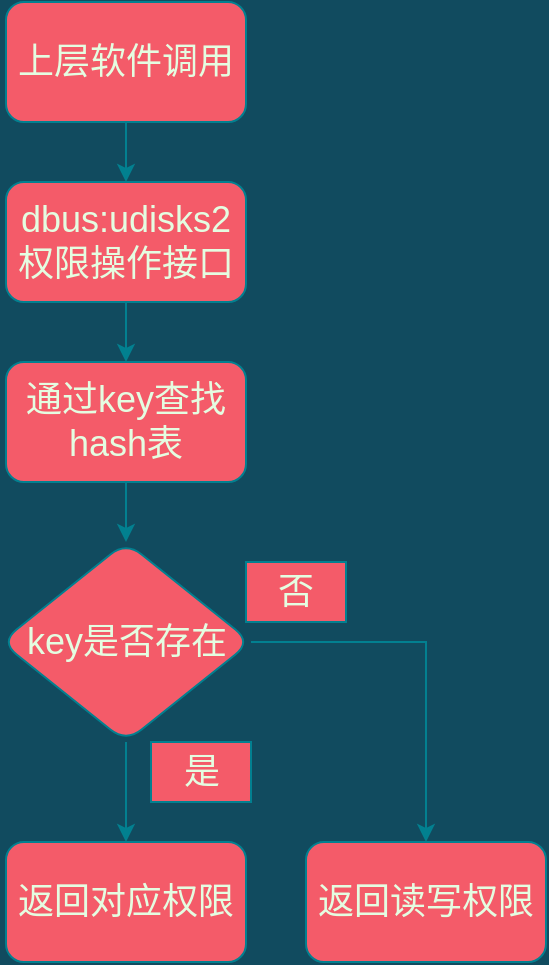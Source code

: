 <mxfile version="14.9.6" type="github">
  <diagram id="9V9uFCQP57_ZDp0LaVwa" name="Page-1">
    <mxGraphModel dx="1626" dy="856" grid="1" gridSize="10" guides="1" tooltips="1" connect="1" arrows="1" fold="1" page="1" pageScale="1" pageWidth="827" pageHeight="1169" background="#114B5F" math="0" shadow="0">
      <root>
        <mxCell id="0" />
        <mxCell id="1" parent="0" />
        <mxCell id="cQAIVyy3OW15eO10RW-g-20" value="" style="edgeStyle=orthogonalEdgeStyle;curved=0;rounded=1;sketch=0;orthogonalLoop=1;jettySize=auto;html=1;fontColor=#E4FDE1;strokeColor=#028090;fillColor=#F45B69;" edge="1" parent="1" source="cQAIVyy3OW15eO10RW-g-1" target="cQAIVyy3OW15eO10RW-g-2">
          <mxGeometry relative="1" as="geometry" />
        </mxCell>
        <mxCell id="cQAIVyy3OW15eO10RW-g-1" value="&lt;font style=&quot;font-size: 18px&quot;&gt;上层软件调用&lt;/font&gt;" style="rounded=1;whiteSpace=wrap;html=1;fillColor=#F45B69;strokeColor=#028090;fontColor=#E4FDE1;" vertex="1" parent="1">
          <mxGeometry x="120" y="250" width="120" height="60" as="geometry" />
        </mxCell>
        <mxCell id="cQAIVyy3OW15eO10RW-g-21" value="" style="edgeStyle=orthogonalEdgeStyle;curved=0;rounded=1;sketch=0;orthogonalLoop=1;jettySize=auto;html=1;fontColor=#E4FDE1;strokeColor=#028090;fillColor=#F45B69;" edge="1" parent="1" source="cQAIVyy3OW15eO10RW-g-2" target="cQAIVyy3OW15eO10RW-g-9">
          <mxGeometry relative="1" as="geometry" />
        </mxCell>
        <mxCell id="cQAIVyy3OW15eO10RW-g-2" value="&lt;span style=&quot;font-size: 18px&quot;&gt;dbus:udisks2权限操作接口&lt;/span&gt;" style="whiteSpace=wrap;html=1;rounded=1;fillColor=#F45B69;strokeColor=#028090;fontColor=#E4FDE1;" vertex="1" parent="1">
          <mxGeometry x="120" y="340" width="120" height="60" as="geometry" />
        </mxCell>
        <mxCell id="cQAIVyy3OW15eO10RW-g-12" value="" style="edgeStyle=orthogonalEdgeStyle;rounded=0;orthogonalLoop=1;jettySize=auto;html=1;strokeColor=#028090;fontColor=#E4FDE1;labelBackgroundColor=#114B5F;" edge="1" parent="1" source="cQAIVyy3OW15eO10RW-g-9" target="cQAIVyy3OW15eO10RW-g-11">
          <mxGeometry relative="1" as="geometry" />
        </mxCell>
        <mxCell id="cQAIVyy3OW15eO10RW-g-9" value="&lt;span style=&quot;font-size: 18px&quot;&gt;通过key查找hash表&lt;/span&gt;" style="whiteSpace=wrap;html=1;rounded=1;fillColor=#F45B69;strokeColor=#028090;fontColor=#E4FDE1;" vertex="1" parent="1">
          <mxGeometry x="120" y="430" width="120" height="60" as="geometry" />
        </mxCell>
        <mxCell id="cQAIVyy3OW15eO10RW-g-14" value="" style="edgeStyle=orthogonalEdgeStyle;rounded=0;orthogonalLoop=1;jettySize=auto;html=1;strokeColor=#028090;fontColor=#E4FDE1;labelBackgroundColor=#114B5F;" edge="1" parent="1" source="cQAIVyy3OW15eO10RW-g-11" target="cQAIVyy3OW15eO10RW-g-13">
          <mxGeometry relative="1" as="geometry" />
        </mxCell>
        <mxCell id="cQAIVyy3OW15eO10RW-g-16" value="" style="edgeStyle=orthogonalEdgeStyle;rounded=0;orthogonalLoop=1;jettySize=auto;html=1;strokeColor=#028090;fontColor=#E4FDE1;labelBackgroundColor=#114B5F;" edge="1" parent="1" source="cQAIVyy3OW15eO10RW-g-11" target="cQAIVyy3OW15eO10RW-g-15">
          <mxGeometry relative="1" as="geometry" />
        </mxCell>
        <mxCell id="cQAIVyy3OW15eO10RW-g-11" value="&lt;font style=&quot;font-size: 18px&quot;&gt;key是否存在&lt;/font&gt;" style="rhombus;whiteSpace=wrap;html=1;rounded=1;fillColor=#F45B69;strokeColor=#028090;fontColor=#E4FDE1;" vertex="1" parent="1">
          <mxGeometry x="117.5" y="520" width="125" height="100" as="geometry" />
        </mxCell>
        <mxCell id="cQAIVyy3OW15eO10RW-g-13" value="&lt;font style=&quot;font-size: 18px&quot;&gt;返回对应权限&lt;/font&gt;" style="whiteSpace=wrap;html=1;rounded=1;fillColor=#F45B69;strokeColor=#028090;fontColor=#E4FDE1;" vertex="1" parent="1">
          <mxGeometry x="120" y="670" width="120" height="60" as="geometry" />
        </mxCell>
        <mxCell id="cQAIVyy3OW15eO10RW-g-15" value="&lt;font style=&quot;font-size: 18px&quot;&gt;返回读写权限&lt;/font&gt;" style="whiteSpace=wrap;html=1;rounded=1;fillColor=#F45B69;strokeColor=#028090;fontColor=#E4FDE1;" vertex="1" parent="1">
          <mxGeometry x="270" y="670" width="120" height="60" as="geometry" />
        </mxCell>
        <mxCell id="cQAIVyy3OW15eO10RW-g-17" value="&lt;font style=&quot;font-size: 18px&quot;&gt;是&lt;/font&gt;" style="rounded=0;whiteSpace=wrap;html=1;sketch=0;fontColor=#E4FDE1;strokeColor=#028090;fillColor=#F45B69;" vertex="1" parent="1">
          <mxGeometry x="192.5" y="620" width="50" height="30" as="geometry" />
        </mxCell>
        <mxCell id="cQAIVyy3OW15eO10RW-g-18" value="&lt;span style=&quot;font-size: 18px&quot;&gt;否&lt;/span&gt;" style="rounded=0;whiteSpace=wrap;html=1;sketch=0;fontColor=#E4FDE1;strokeColor=#028090;fillColor=#F45B69;" vertex="1" parent="1">
          <mxGeometry x="240" y="530" width="50" height="30" as="geometry" />
        </mxCell>
      </root>
    </mxGraphModel>
  </diagram>
</mxfile>
